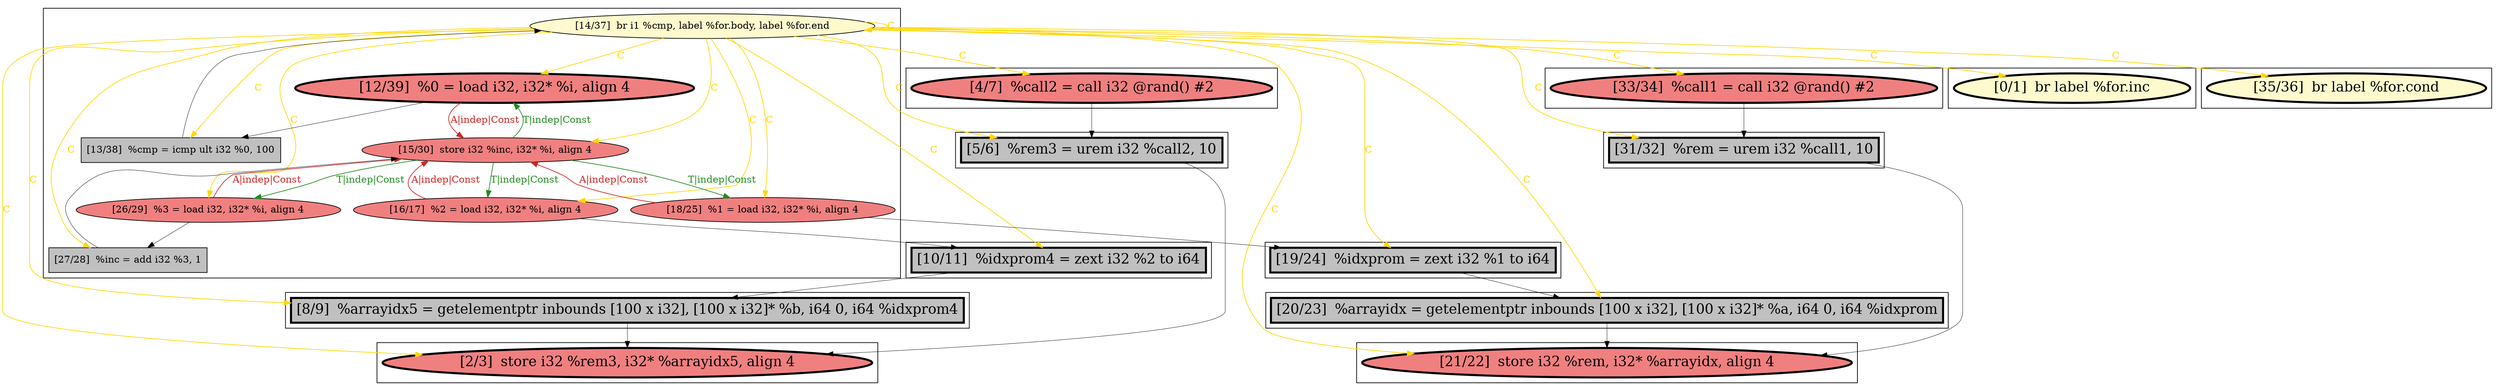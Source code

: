 
digraph G {



node388->node380 [style=solid,color=gold,label="C",penwidth=1.0,fontcolor=gold ]
node388->node384 [style=solid,color=gold,label="C",penwidth=1.0,fontcolor=gold ]
node390->node380 [style=solid,color=black,label="",penwidth=0.5,fontcolor=black ]
node388->node383 [style=solid,color=gold,label="C",penwidth=1.0,fontcolor=gold ]
node384->node387 [style=solid,color=black,label="",penwidth=0.5,fontcolor=black ]
node388->node388 [style=solid,color=gold,label="C",penwidth=1.0,fontcolor=gold ]
node385->node389 [style=solid,color=black,label="",penwidth=0.5,fontcolor=black ]
node377->node375 [style=solid,color=black,label="",penwidth=0.5,fontcolor=black ]
node388->node387 [style=solid,color=gold,label="C",penwidth=1.0,fontcolor=gold ]
node381->node376 [style=solid,color=black,label="",penwidth=0.5,fontcolor=black ]
node386->node383 [style=solid,color=firebrick3,label="A|indep|Const",penwidth=1.0,fontcolor=firebrick3 ]
node383->node385 [style=solid,color=forestgreen,label="T|indep|Const",penwidth=1.0,fontcolor=forestgreen ]
node383->node384 [style=solid,color=forestgreen,label="T|indep|Const",penwidth=1.0,fontcolor=forestgreen ]
node388->node377 [style=solid,color=gold,label="C",penwidth=1.0,fontcolor=gold ]
node383->node386 [style=solid,color=forestgreen,label="T|indep|Const",penwidth=1.0,fontcolor=forestgreen ]
node383->node382 [style=solid,color=forestgreen,label="T|indep|Const",penwidth=1.0,fontcolor=forestgreen ]
node388->node385 [style=solid,color=gold,label="C",penwidth=1.0,fontcolor=gold ]
node387->node388 [style=solid,color=black,label="",penwidth=0.5,fontcolor=black ]
node388->node389 [style=solid,color=gold,label="C",penwidth=1.0,fontcolor=gold ]
node388->node381 [style=solid,color=gold,label="C",penwidth=1.0,fontcolor=gold ]
node388->node375 [style=solid,color=gold,label="C",penwidth=1.0,fontcolor=gold ]
node389->node383 [style=solid,color=black,label="",penwidth=0.5,fontcolor=black ]
node385->node383 [style=solid,color=firebrick3,label="A|indep|Const",penwidth=1.0,fontcolor=firebrick3 ]
node388->node376 [style=solid,color=gold,label="C",penwidth=1.0,fontcolor=gold ]
node388->node378 [style=solid,color=gold,label="C",penwidth=1.0,fontcolor=gold ]
node384->node383 [style=solid,color=firebrick3,label="A|indep|Const",penwidth=1.0,fontcolor=firebrick3 ]
node375->node374 [style=solid,color=black,label="",penwidth=0.5,fontcolor=black ]
node392->node378 [style=solid,color=black,label="",penwidth=0.5,fontcolor=black ]
node382->node391 [style=solid,color=black,label="",penwidth=0.5,fontcolor=black ]
node388->node391 [style=solid,color=gold,label="C",penwidth=1.0,fontcolor=gold ]
node388->node373 [style=solid,color=gold,label="C",penwidth=1.0,fontcolor=gold ]
node376->node374 [style=solid,color=black,label="",penwidth=0.5,fontcolor=black ]
node391->node392 [style=solid,color=black,label="",penwidth=0.5,fontcolor=black ]
node386->node381 [style=solid,color=black,label="",penwidth=0.5,fontcolor=black ]
node382->node383 [style=solid,color=firebrick3,label="A|indep|Const",penwidth=1.0,fontcolor=firebrick3 ]
node388->node390 [style=solid,color=gold,label="C",penwidth=1.0,fontcolor=gold ]
node388->node392 [style=solid,color=gold,label="C",penwidth=1.0,fontcolor=gold ]
node380->node378 [style=solid,color=black,label="",penwidth=0.5,fontcolor=black ]
node388->node386 [style=solid,color=gold,label="C",penwidth=1.0,fontcolor=gold ]
node388->node379 [style=solid,color=gold,label="C",penwidth=1.0,fontcolor=gold ]
node388->node374 [style=solid,color=gold,label="C",penwidth=1.0,fontcolor=gold ]
node388->node382 [style=solid,color=gold,label="C",penwidth=1.0,fontcolor=gold ]


subgraph cluster11 {


node391 [penwidth=3.0,fontsize=20,fillcolor=grey,label="[19/24]  %idxprom = zext i32 %1 to i64",shape=rectangle,style=filled ]



}

subgraph cluster10 {


node390 [penwidth=3.0,fontsize=20,fillcolor=lightcoral,label="[33/34]  %call1 = call i32 @rand() #2",shape=ellipse,style=filled ]



}

subgraph cluster9 {


node388 [fillcolor=lemonchiffon,label="[14/37]  br i1 %cmp, label %for.body, label %for.end",shape=ellipse,style=filled ]
node383 [fillcolor=lightcoral,label="[15/30]  store i32 %inc, i32* %i, align 4",shape=ellipse,style=filled ]
node384 [penwidth=3.0,fontsize=20,fillcolor=lightcoral,label="[12/39]  %0 = load i32, i32* %i, align 4",shape=ellipse,style=filled ]
node382 [fillcolor=lightcoral,label="[18/25]  %1 = load i32, i32* %i, align 4",shape=ellipse,style=filled ]
node389 [fillcolor=grey,label="[27/28]  %inc = add i32 %3, 1",shape=rectangle,style=filled ]
node385 [fillcolor=lightcoral,label="[26/29]  %3 = load i32, i32* %i, align 4",shape=ellipse,style=filled ]
node386 [fillcolor=lightcoral,label="[16/17]  %2 = load i32, i32* %i, align 4",shape=ellipse,style=filled ]
node387 [fillcolor=grey,label="[13/38]  %cmp = icmp ult i32 %0, 100",shape=rectangle,style=filled ]



}

subgraph cluster8 {


node381 [penwidth=3.0,fontsize=20,fillcolor=grey,label="[10/11]  %idxprom4 = zext i32 %2 to i64",shape=rectangle,style=filled ]



}

subgraph cluster7 {


node380 [penwidth=3.0,fontsize=20,fillcolor=grey,label="[31/32]  %rem = urem i32 %call1, 10",shape=rectangle,style=filled ]



}

subgraph cluster6 {


node379 [penwidth=3.0,fontsize=20,fillcolor=lemonchiffon,label="[35/36]  br label %for.cond",shape=ellipse,style=filled ]



}

subgraph cluster0 {


node373 [penwidth=3.0,fontsize=20,fillcolor=lemonchiffon,label="[0/1]  br label %for.inc",shape=ellipse,style=filled ]



}

subgraph cluster12 {


node392 [penwidth=3.0,fontsize=20,fillcolor=grey,label="[20/23]  %arrayidx = getelementptr inbounds [100 x i32], [100 x i32]* %a, i64 0, i64 %idxprom",shape=rectangle,style=filled ]



}

subgraph cluster5 {


node378 [penwidth=3.0,fontsize=20,fillcolor=lightcoral,label="[21/22]  store i32 %rem, i32* %arrayidx, align 4",shape=ellipse,style=filled ]



}

subgraph cluster1 {


node374 [penwidth=3.0,fontsize=20,fillcolor=lightcoral,label="[2/3]  store i32 %rem3, i32* %arrayidx5, align 4",shape=ellipse,style=filled ]



}

subgraph cluster2 {


node375 [penwidth=3.0,fontsize=20,fillcolor=grey,label="[5/6]  %rem3 = urem i32 %call2, 10",shape=rectangle,style=filled ]



}

subgraph cluster3 {


node376 [penwidth=3.0,fontsize=20,fillcolor=grey,label="[8/9]  %arrayidx5 = getelementptr inbounds [100 x i32], [100 x i32]* %b, i64 0, i64 %idxprom4",shape=rectangle,style=filled ]



}

subgraph cluster4 {


node377 [penwidth=3.0,fontsize=20,fillcolor=lightcoral,label="[4/7]  %call2 = call i32 @rand() #2",shape=ellipse,style=filled ]



}

}

